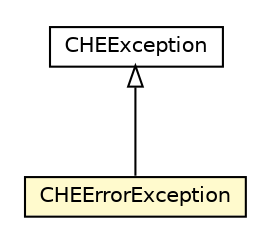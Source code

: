 #!/usr/local/bin/dot
#
# Class diagram 
# Generated by UMLGraph version R5_6-24-gf6e263 (http://www.umlgraph.org/)
#

digraph G {
	edge [fontname="Helvetica",fontsize=10,labelfontname="Helvetica",labelfontsize=10];
	node [fontname="Helvetica",fontsize=10,shape=plaintext];
	nodesep=0.25;
	ranksep=0.5;
	// org.universAAL.context.prof.serv.SCaller.CHEException
	c6904759 [label=<<table title="org.universAAL.context.prof.serv.SCaller.CHEException" border="0" cellborder="1" cellspacing="0" cellpadding="2" port="p" href="./SCaller.CHEException.html">
		<tr><td><table border="0" cellspacing="0" cellpadding="1">
<tr><td align="center" balign="center"> CHEException </td></tr>
		</table></td></tr>
		</table>>, URL="./SCaller.CHEException.html", fontname="Helvetica", fontcolor="black", fontsize=10.0];
	// org.universAAL.context.prof.serv.SCaller.CHEErrorException
	c6904762 [label=<<table title="org.universAAL.context.prof.serv.SCaller.CHEErrorException" border="0" cellborder="1" cellspacing="0" cellpadding="2" port="p" bgcolor="lemonChiffon" href="./SCaller.CHEErrorException.html">
		<tr><td><table border="0" cellspacing="0" cellpadding="1">
<tr><td align="center" balign="center"> CHEErrorException </td></tr>
		</table></td></tr>
		</table>>, URL="./SCaller.CHEErrorException.html", fontname="Helvetica", fontcolor="black", fontsize=10.0];
	//org.universAAL.context.prof.serv.SCaller.CHEErrorException extends org.universAAL.context.prof.serv.SCaller.CHEException
	c6904759:p -> c6904762:p [dir=back,arrowtail=empty];
}

